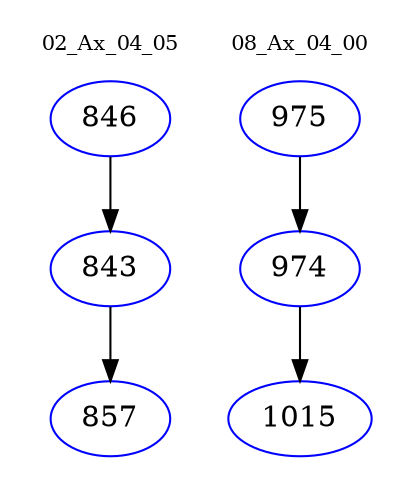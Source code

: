 digraph{
subgraph cluster_0 {
color = white
label = "02_Ax_04_05";
fontsize=10;
T0_846 [label="846", color="blue"]
T0_846 -> T0_843 [color="black"]
T0_843 [label="843", color="blue"]
T0_843 -> T0_857 [color="black"]
T0_857 [label="857", color="blue"]
}
subgraph cluster_1 {
color = white
label = "08_Ax_04_00";
fontsize=10;
T1_975 [label="975", color="blue"]
T1_975 -> T1_974 [color="black"]
T1_974 [label="974", color="blue"]
T1_974 -> T1_1015 [color="black"]
T1_1015 [label="1015", color="blue"]
}
}
